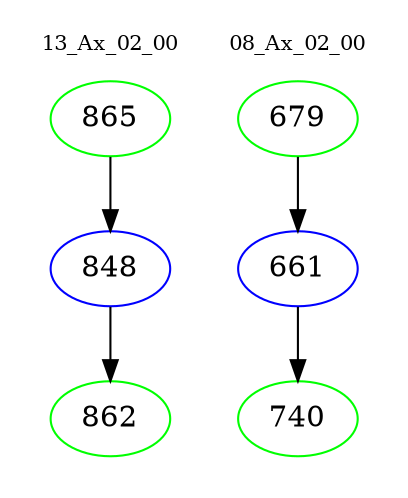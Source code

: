 digraph{
subgraph cluster_0 {
color = white
label = "13_Ax_02_00";
fontsize=10;
T0_865 [label="865", color="green"]
T0_865 -> T0_848 [color="black"]
T0_848 [label="848", color="blue"]
T0_848 -> T0_862 [color="black"]
T0_862 [label="862", color="green"]
}
subgraph cluster_1 {
color = white
label = "08_Ax_02_00";
fontsize=10;
T1_679 [label="679", color="green"]
T1_679 -> T1_661 [color="black"]
T1_661 [label="661", color="blue"]
T1_661 -> T1_740 [color="black"]
T1_740 [label="740", color="green"]
}
}
